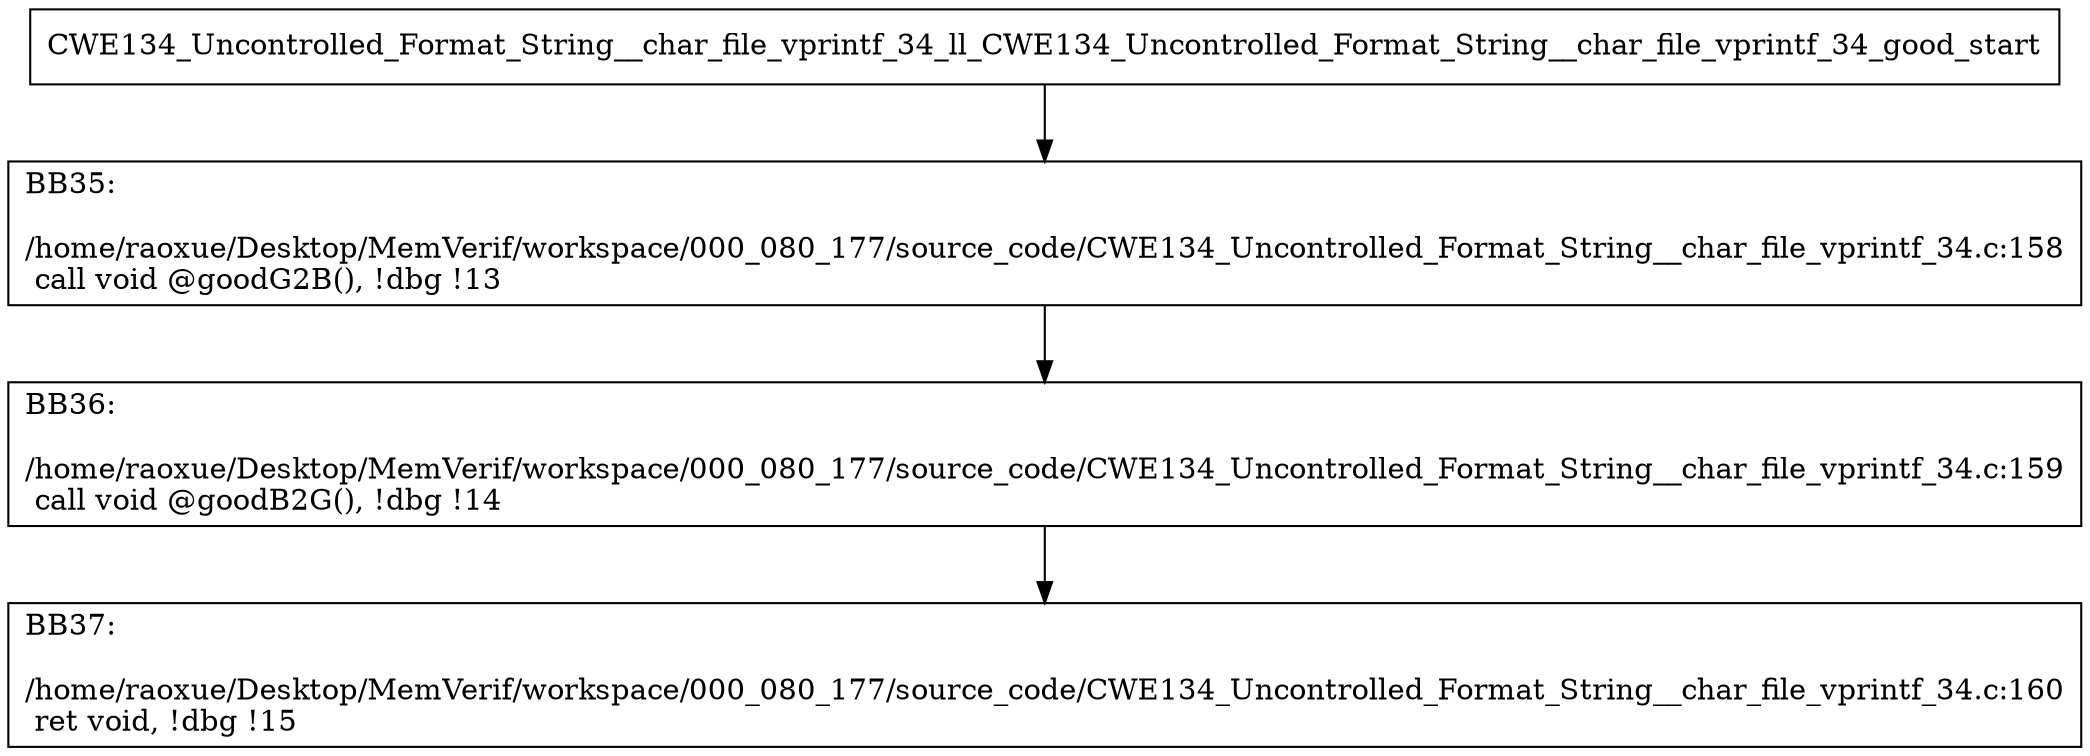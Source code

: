 digraph "CFG for'CWE134_Uncontrolled_Format_String__char_file_vprintf_34_ll_CWE134_Uncontrolled_Format_String__char_file_vprintf_34_good' function" {
	BBCWE134_Uncontrolled_Format_String__char_file_vprintf_34_ll_CWE134_Uncontrolled_Format_String__char_file_vprintf_34_good_start[shape=record,label="{CWE134_Uncontrolled_Format_String__char_file_vprintf_34_ll_CWE134_Uncontrolled_Format_String__char_file_vprintf_34_good_start}"];
	BBCWE134_Uncontrolled_Format_String__char_file_vprintf_34_ll_CWE134_Uncontrolled_Format_String__char_file_vprintf_34_good_start-> CWE134_Uncontrolled_Format_String__char_file_vprintf_34_ll_CWE134_Uncontrolled_Format_String__char_file_vprintf_34_goodBB35;
	CWE134_Uncontrolled_Format_String__char_file_vprintf_34_ll_CWE134_Uncontrolled_Format_String__char_file_vprintf_34_goodBB35 [shape=record, label="{BB35:\l\l/home/raoxue/Desktop/MemVerif/workspace/000_080_177/source_code/CWE134_Uncontrolled_Format_String__char_file_vprintf_34.c:158\l
  call void @goodG2B(), !dbg !13\l
}"];
	CWE134_Uncontrolled_Format_String__char_file_vprintf_34_ll_CWE134_Uncontrolled_Format_String__char_file_vprintf_34_goodBB35-> CWE134_Uncontrolled_Format_String__char_file_vprintf_34_ll_CWE134_Uncontrolled_Format_String__char_file_vprintf_34_goodBB36;
	CWE134_Uncontrolled_Format_String__char_file_vprintf_34_ll_CWE134_Uncontrolled_Format_String__char_file_vprintf_34_goodBB36 [shape=record, label="{BB36:\l\l/home/raoxue/Desktop/MemVerif/workspace/000_080_177/source_code/CWE134_Uncontrolled_Format_String__char_file_vprintf_34.c:159\l
  call void @goodB2G(), !dbg !14\l
}"];
	CWE134_Uncontrolled_Format_String__char_file_vprintf_34_ll_CWE134_Uncontrolled_Format_String__char_file_vprintf_34_goodBB36-> CWE134_Uncontrolled_Format_String__char_file_vprintf_34_ll_CWE134_Uncontrolled_Format_String__char_file_vprintf_34_goodBB37;
	CWE134_Uncontrolled_Format_String__char_file_vprintf_34_ll_CWE134_Uncontrolled_Format_String__char_file_vprintf_34_goodBB37 [shape=record, label="{BB37:\l\l/home/raoxue/Desktop/MemVerif/workspace/000_080_177/source_code/CWE134_Uncontrolled_Format_String__char_file_vprintf_34.c:160\l
  ret void, !dbg !15\l
}"];
}
